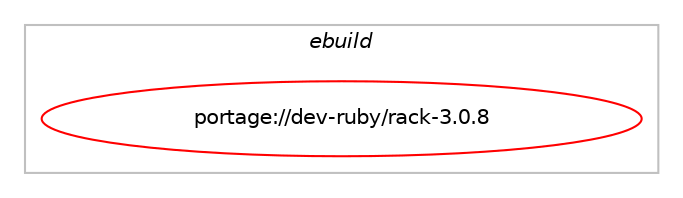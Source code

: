 digraph prolog {

# *************
# Graph options
# *************

newrank=true;
concentrate=true;
compound=true;
graph [rankdir=LR,fontname=Helvetica,fontsize=10,ranksep=1.5];#, ranksep=2.5, nodesep=0.2];
edge  [arrowhead=vee];
node  [fontname=Helvetica,fontsize=10];

# **********
# The ebuild
# **********

subgraph cluster_leftcol {
color=gray;
label=<<i>ebuild</i>>;
id [label="portage://dev-ruby/rack-3.0.8", color=red, width=4, href="../dev-ruby/rack-3.0.8.svg"];
}

# ****************
# The dependencies
# ****************

subgraph cluster_midcol {
color=gray;
label=<<i>dependencies</i>>;
subgraph cluster_compile {
fillcolor="#eeeeee";
style=filled;
label=<<i>compile</i>>;
# *** BEGIN UNKNOWN DEPENDENCY TYPE (TODO) ***
# id -> equal(use_conditional_group(positive,ruby_targets_ruby31,portage://dev-ruby/rack-3.0.8,[package_dependency(portage://dev-ruby/rack-3.0.8,install,no,dev-lang,ruby,none,[,,],[slot(3.1)],[])]))
# *** END UNKNOWN DEPENDENCY TYPE (TODO) ***

# *** BEGIN UNKNOWN DEPENDENCY TYPE (TODO) ***
# id -> equal(use_conditional_group(positive,ruby_targets_ruby31,portage://dev-ruby/rack-3.0.8,[package_dependency(portage://dev-ruby/rack-3.0.8,install,no,virtual,rubygems,none,[,,],[],[use(enable(ruby_targets_ruby31),negative)])]))
# *** END UNKNOWN DEPENDENCY TYPE (TODO) ***

# *** BEGIN UNKNOWN DEPENDENCY TYPE (TODO) ***
# id -> equal(use_conditional_group(positive,ruby_targets_ruby32,portage://dev-ruby/rack-3.0.8,[package_dependency(portage://dev-ruby/rack-3.0.8,install,no,dev-lang,ruby,none,[,,],[slot(3.2)],[])]))
# *** END UNKNOWN DEPENDENCY TYPE (TODO) ***

# *** BEGIN UNKNOWN DEPENDENCY TYPE (TODO) ***
# id -> equal(use_conditional_group(positive,ruby_targets_ruby32,portage://dev-ruby/rack-3.0.8,[package_dependency(portage://dev-ruby/rack-3.0.8,install,no,virtual,rubygems,none,[,,],[],[use(enable(ruby_targets_ruby32),negative)])]))
# *** END UNKNOWN DEPENDENCY TYPE (TODO) ***

# *** BEGIN UNKNOWN DEPENDENCY TYPE (TODO) ***
# id -> equal(use_conditional_group(positive,ruby_targets_ruby33,portage://dev-ruby/rack-3.0.8,[package_dependency(portage://dev-ruby/rack-3.0.8,install,no,dev-lang,ruby,none,[,,],[slot(3.3)],[])]))
# *** END UNKNOWN DEPENDENCY TYPE (TODO) ***

# *** BEGIN UNKNOWN DEPENDENCY TYPE (TODO) ***
# id -> equal(use_conditional_group(positive,ruby_targets_ruby33,portage://dev-ruby/rack-3.0.8,[package_dependency(portage://dev-ruby/rack-3.0.8,install,no,virtual,rubygems,none,[,,],[],[use(enable(ruby_targets_ruby33),negative)])]))
# *** END UNKNOWN DEPENDENCY TYPE (TODO) ***

}
subgraph cluster_compileandrun {
fillcolor="#eeeeee";
style=filled;
label=<<i>compile and run</i>>;
}
subgraph cluster_run {
fillcolor="#eeeeee";
style=filled;
label=<<i>run</i>>;
# *** BEGIN UNKNOWN DEPENDENCY TYPE (TODO) ***
# id -> equal(use_conditional_group(positive,ruby_targets_ruby31,portage://dev-ruby/rack-3.0.8,[package_dependency(portage://dev-ruby/rack-3.0.8,run,no,dev-lang,ruby,none,[,,],[slot(3.1)],[])]))
# *** END UNKNOWN DEPENDENCY TYPE (TODO) ***

# *** BEGIN UNKNOWN DEPENDENCY TYPE (TODO) ***
# id -> equal(use_conditional_group(positive,ruby_targets_ruby31,portage://dev-ruby/rack-3.0.8,[package_dependency(portage://dev-ruby/rack-3.0.8,run,no,virtual,ruby-ssl,none,[,,],[],[use(enable(ruby_targets_ruby31),negative)])]))
# *** END UNKNOWN DEPENDENCY TYPE (TODO) ***

# *** BEGIN UNKNOWN DEPENDENCY TYPE (TODO) ***
# id -> equal(use_conditional_group(positive,ruby_targets_ruby31,portage://dev-ruby/rack-3.0.8,[package_dependency(portage://dev-ruby/rack-3.0.8,run,no,virtual,rubygems,none,[,,],[],[use(enable(ruby_targets_ruby31),negative)])]))
# *** END UNKNOWN DEPENDENCY TYPE (TODO) ***

# *** BEGIN UNKNOWN DEPENDENCY TYPE (TODO) ***
# id -> equal(use_conditional_group(positive,ruby_targets_ruby32,portage://dev-ruby/rack-3.0.8,[package_dependency(portage://dev-ruby/rack-3.0.8,run,no,dev-lang,ruby,none,[,,],[slot(3.2)],[])]))
# *** END UNKNOWN DEPENDENCY TYPE (TODO) ***

# *** BEGIN UNKNOWN DEPENDENCY TYPE (TODO) ***
# id -> equal(use_conditional_group(positive,ruby_targets_ruby32,portage://dev-ruby/rack-3.0.8,[package_dependency(portage://dev-ruby/rack-3.0.8,run,no,virtual,ruby-ssl,none,[,,],[],[use(enable(ruby_targets_ruby32),negative)])]))
# *** END UNKNOWN DEPENDENCY TYPE (TODO) ***

# *** BEGIN UNKNOWN DEPENDENCY TYPE (TODO) ***
# id -> equal(use_conditional_group(positive,ruby_targets_ruby32,portage://dev-ruby/rack-3.0.8,[package_dependency(portage://dev-ruby/rack-3.0.8,run,no,virtual,rubygems,none,[,,],[],[use(enable(ruby_targets_ruby32),negative)])]))
# *** END UNKNOWN DEPENDENCY TYPE (TODO) ***

# *** BEGIN UNKNOWN DEPENDENCY TYPE (TODO) ***
# id -> equal(use_conditional_group(positive,ruby_targets_ruby33,portage://dev-ruby/rack-3.0.8,[package_dependency(portage://dev-ruby/rack-3.0.8,run,no,dev-lang,ruby,none,[,,],[slot(3.3)],[])]))
# *** END UNKNOWN DEPENDENCY TYPE (TODO) ***

# *** BEGIN UNKNOWN DEPENDENCY TYPE (TODO) ***
# id -> equal(use_conditional_group(positive,ruby_targets_ruby33,portage://dev-ruby/rack-3.0.8,[package_dependency(portage://dev-ruby/rack-3.0.8,run,no,virtual,ruby-ssl,none,[,,],[],[use(enable(ruby_targets_ruby33),negative)])]))
# *** END UNKNOWN DEPENDENCY TYPE (TODO) ***

# *** BEGIN UNKNOWN DEPENDENCY TYPE (TODO) ***
# id -> equal(use_conditional_group(positive,ruby_targets_ruby33,portage://dev-ruby/rack-3.0.8,[package_dependency(portage://dev-ruby/rack-3.0.8,run,no,virtual,rubygems,none,[,,],[],[use(enable(ruby_targets_ruby33),negative)])]))
# *** END UNKNOWN DEPENDENCY TYPE (TODO) ***

}
}

# **************
# The candidates
# **************

subgraph cluster_choices {
rank=same;
color=gray;
label=<<i>candidates</i>>;

}

}
